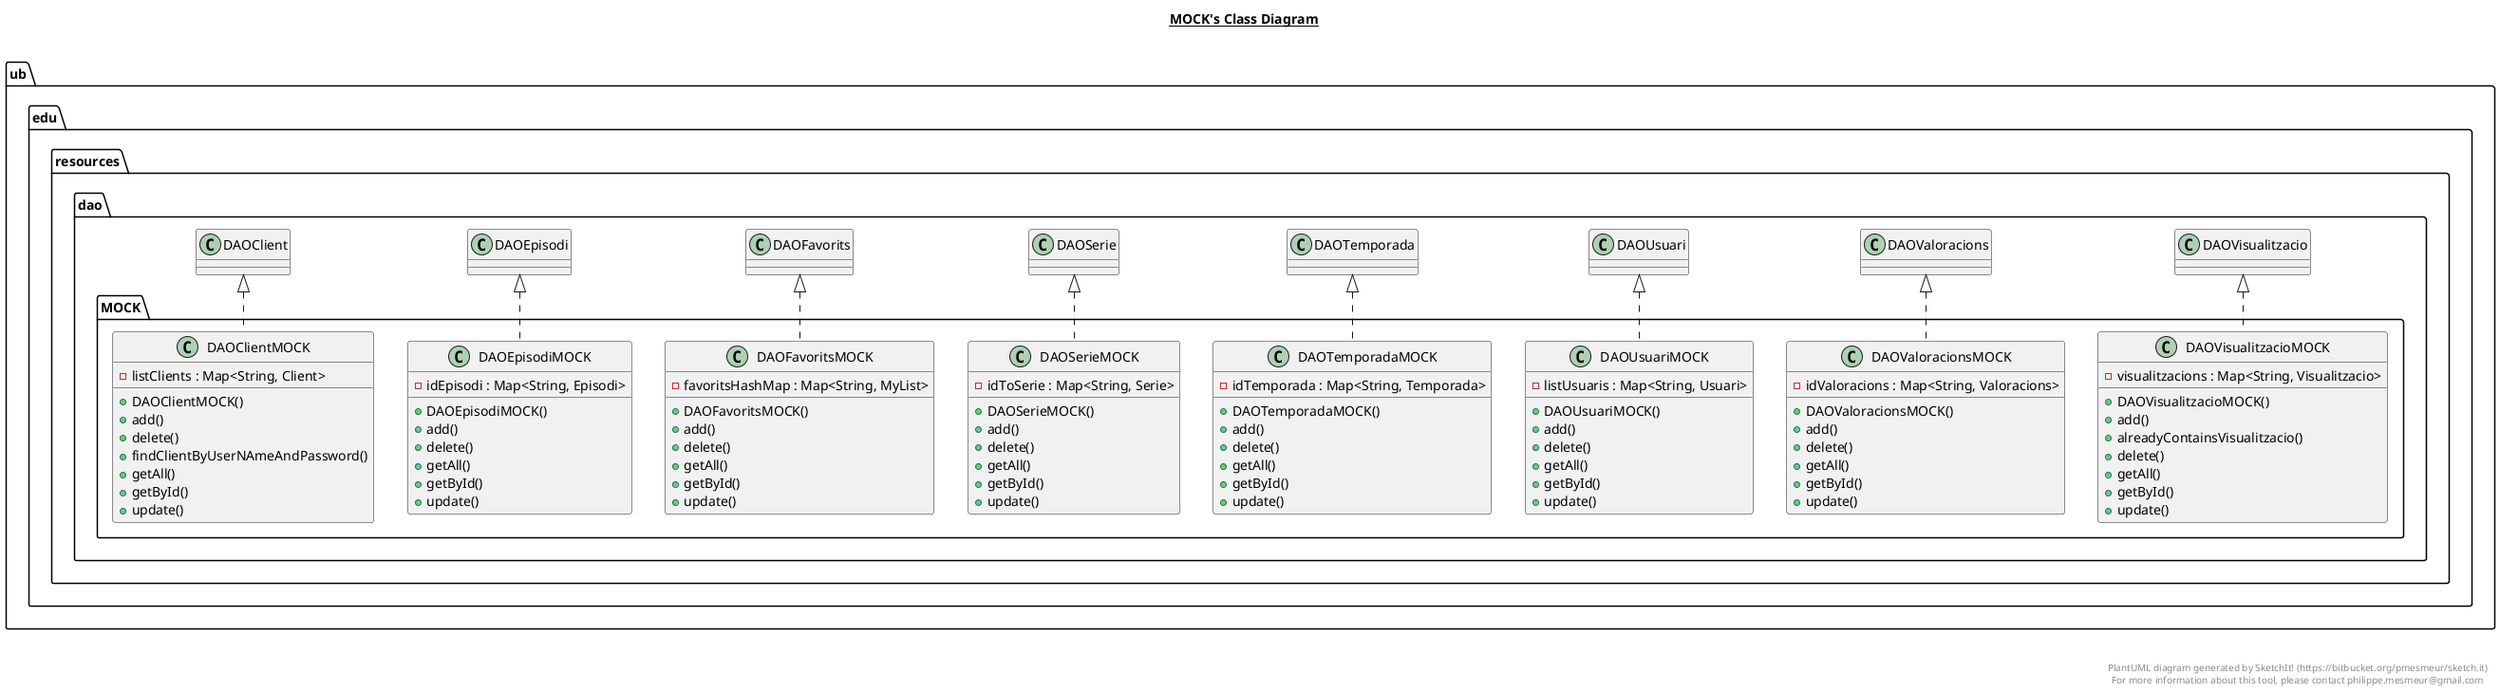 @startuml

title __MOCK's Class Diagram__\n

  namespace ub.edu.resources.dao {
    namespace MOCK {
      class ub.edu.resources.dao.MOCK.DAOClientMOCK {
          - listClients : Map<String, Client>
          + DAOClientMOCK()
          + add()
          + delete()
          + findClientByUserNAmeAndPassword()
          + getAll()
          + getById()
          + update()
      }
    }
  }
  

  namespace ub.edu.resources.dao {
    namespace MOCK {
      class ub.edu.resources.dao.MOCK.DAOEpisodiMOCK {
          - idEpisodi : Map<String, Episodi>
          + DAOEpisodiMOCK()
          + add()
          + delete()
          + getAll()
          + getById()
          + update()
      }
    }
  }
  

  namespace ub.edu.resources.dao {
    namespace MOCK {
      class ub.edu.resources.dao.MOCK.DAOFavoritsMOCK {
          - favoritsHashMap : Map<String, MyList>
          + DAOFavoritsMOCK()
          + add()
          + delete()
          + getAll()
          + getById()
          + update()
      }
    }
  }
  

  namespace ub.edu.resources.dao {
    namespace MOCK {
      class ub.edu.resources.dao.MOCK.DAOSerieMOCK {
          - idToSerie : Map<String, Serie>
          + DAOSerieMOCK()
          + add()
          + delete()
          + getAll()
          + getById()
          + update()
      }
    }
  }
  

  namespace ub.edu.resources.dao {
    namespace MOCK {
      class ub.edu.resources.dao.MOCK.DAOTemporadaMOCK {
          - idTemporada : Map<String, Temporada>
          + DAOTemporadaMOCK()
          + add()
          + delete()
          + getAll()
          + getById()
          + update()
      }
    }
  }
  

  namespace ub.edu.resources.dao {
    namespace MOCK {
      class ub.edu.resources.dao.MOCK.DAOUsuariMOCK {
          - listUsuaris : Map<String, Usuari>
          + DAOUsuariMOCK()
          + add()
          + delete()
          + getAll()
          + getById()
          + update()
      }
    }
  }
  

  namespace ub.edu.resources.dao {
    namespace MOCK {
      class ub.edu.resources.dao.MOCK.DAOValoracionsMOCK {
          - idValoracions : Map<String, Valoracions>
          + DAOValoracionsMOCK()
          + add()
          + delete()
          + getAll()
          + getById()
          + update()
      }
    }
  }
  

  namespace ub.edu.resources.dao {
    namespace MOCK {
      class ub.edu.resources.dao.MOCK.DAOVisualitzacioMOCK {
          - visualitzacions : Map<String, Visualitzacio>
          + DAOVisualitzacioMOCK()
          + add()
          + alreadyContainsVisualitzacio()
          + delete()
          + getAll()
          + getById()
          + update()
      }
    }
  }
  

  ub.edu.resources.dao.MOCK.DAOClientMOCK .up.|> ub.edu.resources.dao.DAOClient
  ub.edu.resources.dao.MOCK.DAOEpisodiMOCK .up.|> ub.edu.resources.dao.DAOEpisodi
  ub.edu.resources.dao.MOCK.DAOFavoritsMOCK .up.|> ub.edu.resources.dao.DAOFavorits
  ub.edu.resources.dao.MOCK.DAOSerieMOCK .up.|> ub.edu.resources.dao.DAOSerie
  ub.edu.resources.dao.MOCK.DAOTemporadaMOCK .up.|> ub.edu.resources.dao.DAOTemporada
  ub.edu.resources.dao.MOCK.DAOUsuariMOCK .up.|> ub.edu.resources.dao.DAOUsuari
  ub.edu.resources.dao.MOCK.DAOValoracionsMOCK .up.|> ub.edu.resources.dao.DAOValoracions
  ub.edu.resources.dao.MOCK.DAOVisualitzacioMOCK .up.|> ub.edu.resources.dao.DAOVisualitzacio


right footer


PlantUML diagram generated by SketchIt! (https://bitbucket.org/pmesmeur/sketch.it)
For more information about this tool, please contact philippe.mesmeur@gmail.com
endfooter

@enduml
